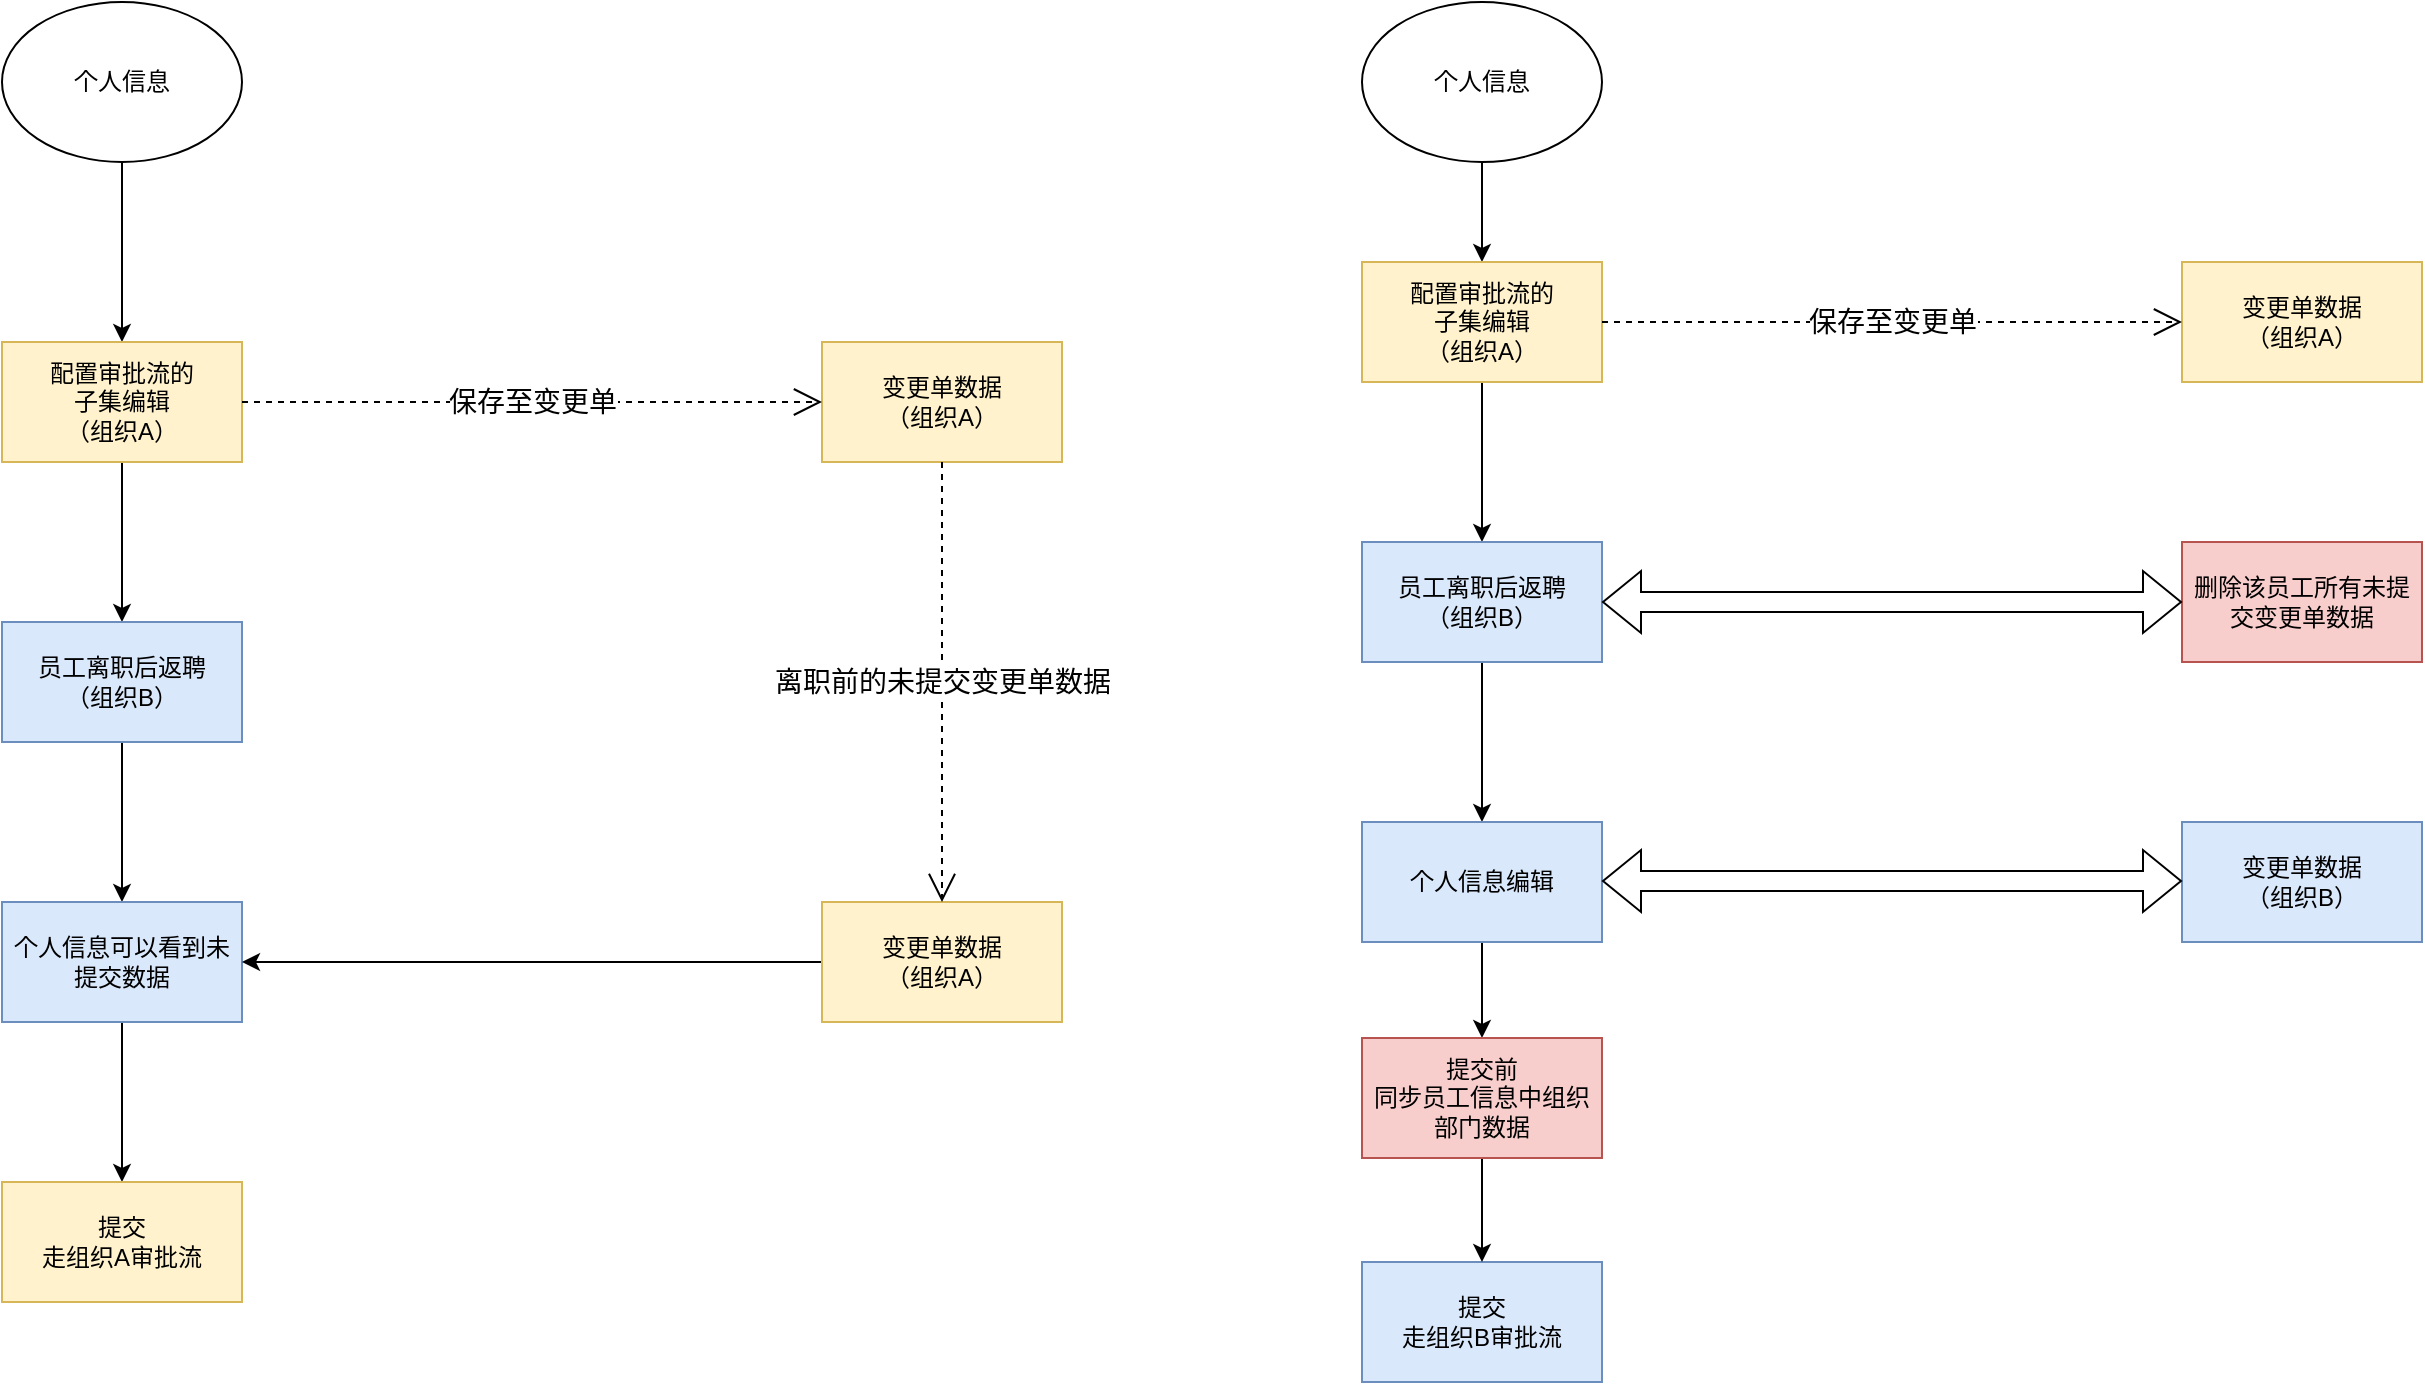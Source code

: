 <mxfile version="23.1.7" type="github">
  <diagram name="第 1 页" id="xC-Atdz4C-rr-IP7mlRO">
    <mxGraphModel dx="1434" dy="749" grid="1" gridSize="10" guides="1" tooltips="1" connect="1" arrows="1" fold="1" page="1" pageScale="1" pageWidth="827" pageHeight="1169" math="0" shadow="0">
      <root>
        <mxCell id="0" />
        <mxCell id="1" parent="0" />
        <mxCell id="zptNQhb46XWGfKYpRa3a-22" value="" style="edgeStyle=orthogonalEdgeStyle;rounded=0;orthogonalLoop=1;jettySize=auto;html=1;" edge="1" parent="1" source="zptNQhb46XWGfKYpRa3a-20" target="zptNQhb46XWGfKYpRa3a-21">
          <mxGeometry relative="1" as="geometry" />
        </mxCell>
        <mxCell id="zptNQhb46XWGfKYpRa3a-20" value="个人信息" style="ellipse;whiteSpace=wrap;html=1;" vertex="1" parent="1">
          <mxGeometry x="110" y="110" width="120" height="80" as="geometry" />
        </mxCell>
        <mxCell id="zptNQhb46XWGfKYpRa3a-27" value="" style="edgeStyle=orthogonalEdgeStyle;rounded=0;orthogonalLoop=1;jettySize=auto;html=1;" edge="1" parent="1" source="zptNQhb46XWGfKYpRa3a-21" target="zptNQhb46XWGfKYpRa3a-26">
          <mxGeometry relative="1" as="geometry" />
        </mxCell>
        <mxCell id="zptNQhb46XWGfKYpRa3a-21" value="配置审批流的&lt;br&gt;子集编辑&lt;br&gt;（组织A）" style="whiteSpace=wrap;html=1;fillColor=#fff2cc;strokeColor=#d6b656;" vertex="1" parent="1">
          <mxGeometry x="110" y="280" width="120" height="60" as="geometry" />
        </mxCell>
        <mxCell id="zptNQhb46XWGfKYpRa3a-23" value="变更单数据&lt;br&gt;（组织A）" style="whiteSpace=wrap;html=1;fillColor=#fff2cc;strokeColor=#d6b656;" vertex="1" parent="1">
          <mxGeometry x="520" y="280" width="120" height="60" as="geometry" />
        </mxCell>
        <mxCell id="zptNQhb46XWGfKYpRa3a-25" value="保存至变更单" style="endArrow=open;endSize=12;dashed=1;html=1;rounded=0;exitX=1;exitY=0.5;exitDx=0;exitDy=0;entryX=0;entryY=0.5;entryDx=0;entryDy=0;fontSize=14;" edge="1" parent="1" source="zptNQhb46XWGfKYpRa3a-21" target="zptNQhb46XWGfKYpRa3a-23">
          <mxGeometry width="160" relative="1" as="geometry">
            <mxPoint x="340" y="310" as="sourcePoint" />
            <mxPoint x="500" y="310" as="targetPoint" />
          </mxGeometry>
        </mxCell>
        <mxCell id="zptNQhb46XWGfKYpRa3a-29" value="" style="edgeStyle=orthogonalEdgeStyle;rounded=0;orthogonalLoop=1;jettySize=auto;html=1;" edge="1" parent="1" source="zptNQhb46XWGfKYpRa3a-26" target="zptNQhb46XWGfKYpRa3a-28">
          <mxGeometry relative="1" as="geometry" />
        </mxCell>
        <mxCell id="zptNQhb46XWGfKYpRa3a-26" value="员工离职后返聘&lt;br&gt;（组织B）" style="whiteSpace=wrap;html=1;fillColor=#dae8fc;strokeColor=#6c8ebf;" vertex="1" parent="1">
          <mxGeometry x="110" y="420" width="120" height="60" as="geometry" />
        </mxCell>
        <mxCell id="zptNQhb46XWGfKYpRa3a-36" value="" style="edgeStyle=orthogonalEdgeStyle;rounded=0;orthogonalLoop=1;jettySize=auto;html=1;" edge="1" parent="1" source="zptNQhb46XWGfKYpRa3a-28" target="zptNQhb46XWGfKYpRa3a-35">
          <mxGeometry relative="1" as="geometry" />
        </mxCell>
        <mxCell id="zptNQhb46XWGfKYpRa3a-28" value="个人信息可以看到未提交数据" style="whiteSpace=wrap;html=1;fillColor=#dae8fc;strokeColor=#6c8ebf;" vertex="1" parent="1">
          <mxGeometry x="110" y="560" width="120" height="60" as="geometry" />
        </mxCell>
        <mxCell id="zptNQhb46XWGfKYpRa3a-34" style="edgeStyle=orthogonalEdgeStyle;rounded=0;orthogonalLoop=1;jettySize=auto;html=1;" edge="1" parent="1" source="zptNQhb46XWGfKYpRa3a-30" target="zptNQhb46XWGfKYpRa3a-28">
          <mxGeometry relative="1" as="geometry" />
        </mxCell>
        <mxCell id="zptNQhb46XWGfKYpRa3a-30" value="变更单数据&lt;br&gt;（组织A）" style="whiteSpace=wrap;html=1;fillColor=#fff2cc;strokeColor=#d6b656;" vertex="1" parent="1">
          <mxGeometry x="520" y="560" width="120" height="60" as="geometry" />
        </mxCell>
        <mxCell id="zptNQhb46XWGfKYpRa3a-33" value="&lt;font style=&quot;font-size: 14px;&quot;&gt;离职前的未提交变更单数据&lt;/font&gt;" style="endArrow=open;endSize=12;dashed=1;html=1;rounded=0;exitX=0.5;exitY=1;exitDx=0;exitDy=0;" edge="1" parent="1" source="zptNQhb46XWGfKYpRa3a-23" target="zptNQhb46XWGfKYpRa3a-30">
          <mxGeometry width="160" relative="1" as="geometry">
            <mxPoint x="790" y="550" as="sourcePoint" />
            <mxPoint x="950" y="550" as="targetPoint" />
          </mxGeometry>
        </mxCell>
        <mxCell id="zptNQhb46XWGfKYpRa3a-35" value="提交&lt;br&gt;走组织A审批流" style="whiteSpace=wrap;html=1;fillColor=#fff2cc;strokeColor=#d6b656;" vertex="1" parent="1">
          <mxGeometry x="110" y="700" width="120" height="60" as="geometry" />
        </mxCell>
        <mxCell id="zptNQhb46XWGfKYpRa3a-37" value="" style="edgeStyle=orthogonalEdgeStyle;rounded=0;orthogonalLoop=1;jettySize=auto;html=1;" edge="1" parent="1" source="zptNQhb46XWGfKYpRa3a-38" target="zptNQhb46XWGfKYpRa3a-40">
          <mxGeometry relative="1" as="geometry" />
        </mxCell>
        <mxCell id="zptNQhb46XWGfKYpRa3a-38" value="个人信息" style="ellipse;whiteSpace=wrap;html=1;" vertex="1" parent="1">
          <mxGeometry x="790" y="110" width="120" height="80" as="geometry" />
        </mxCell>
        <mxCell id="zptNQhb46XWGfKYpRa3a-39" value="" style="edgeStyle=orthogonalEdgeStyle;rounded=0;orthogonalLoop=1;jettySize=auto;html=1;" edge="1" parent="1" source="zptNQhb46XWGfKYpRa3a-40" target="zptNQhb46XWGfKYpRa3a-44">
          <mxGeometry relative="1" as="geometry" />
        </mxCell>
        <mxCell id="zptNQhb46XWGfKYpRa3a-40" value="配置审批流的&lt;br&gt;子集编辑&lt;br&gt;（组织A）" style="whiteSpace=wrap;html=1;fillColor=#fff2cc;strokeColor=#d6b656;" vertex="1" parent="1">
          <mxGeometry x="790" y="240" width="120" height="60" as="geometry" />
        </mxCell>
        <mxCell id="zptNQhb46XWGfKYpRa3a-41" value="变更单数据&lt;br&gt;（组织A）" style="whiteSpace=wrap;html=1;fillColor=#fff2cc;strokeColor=#d6b656;" vertex="1" parent="1">
          <mxGeometry x="1200" y="240" width="120" height="60" as="geometry" />
        </mxCell>
        <mxCell id="zptNQhb46XWGfKYpRa3a-42" value="保存至变更单" style="endArrow=open;endSize=12;dashed=1;html=1;rounded=0;exitX=1;exitY=0.5;exitDx=0;exitDy=0;entryX=0;entryY=0.5;entryDx=0;entryDy=0;fontSize=14;" edge="1" parent="1" source="zptNQhb46XWGfKYpRa3a-40" target="zptNQhb46XWGfKYpRa3a-41">
          <mxGeometry width="160" relative="1" as="geometry">
            <mxPoint x="1020" y="270" as="sourcePoint" />
            <mxPoint x="1180" y="270" as="targetPoint" />
          </mxGeometry>
        </mxCell>
        <mxCell id="zptNQhb46XWGfKYpRa3a-43" value="" style="edgeStyle=orthogonalEdgeStyle;rounded=0;orthogonalLoop=1;jettySize=auto;html=1;" edge="1" parent="1" source="zptNQhb46XWGfKYpRa3a-44" target="zptNQhb46XWGfKYpRa3a-46">
          <mxGeometry relative="1" as="geometry" />
        </mxCell>
        <mxCell id="zptNQhb46XWGfKYpRa3a-44" value="员工离职后返聘&lt;br&gt;（组织B）" style="whiteSpace=wrap;html=1;fillColor=#dae8fc;strokeColor=#6c8ebf;" vertex="1" parent="1">
          <mxGeometry x="790" y="380" width="120" height="60" as="geometry" />
        </mxCell>
        <mxCell id="zptNQhb46XWGfKYpRa3a-62" style="edgeStyle=orthogonalEdgeStyle;rounded=0;orthogonalLoop=1;jettySize=auto;html=1;entryX=0.5;entryY=0;entryDx=0;entryDy=0;" edge="1" parent="1" source="zptNQhb46XWGfKYpRa3a-46" target="zptNQhb46XWGfKYpRa3a-61">
          <mxGeometry relative="1" as="geometry" />
        </mxCell>
        <mxCell id="zptNQhb46XWGfKYpRa3a-46" value="个人信息编辑" style="whiteSpace=wrap;html=1;fillColor=#dae8fc;strokeColor=#6c8ebf;" vertex="1" parent="1">
          <mxGeometry x="790" y="520" width="120" height="60" as="geometry" />
        </mxCell>
        <mxCell id="zptNQhb46XWGfKYpRa3a-50" value="提交&lt;br&gt;走组织B审批流" style="whiteSpace=wrap;html=1;fillColor=#dae8fc;strokeColor=#6c8ebf;" vertex="1" parent="1">
          <mxGeometry x="790" y="740" width="120" height="60" as="geometry" />
        </mxCell>
        <mxCell id="zptNQhb46XWGfKYpRa3a-51" value="删除该员工所有未提交变更单数据" style="whiteSpace=wrap;html=1;fillColor=#f8cecc;strokeColor=#b85450;" vertex="1" parent="1">
          <mxGeometry x="1200" y="380" width="120" height="60" as="geometry" />
        </mxCell>
        <mxCell id="zptNQhb46XWGfKYpRa3a-55" value="变更单数据&lt;br&gt;（组织B）" style="whiteSpace=wrap;html=1;fillColor=#dae8fc;strokeColor=#6c8ebf;" vertex="1" parent="1">
          <mxGeometry x="1200" y="520" width="120" height="60" as="geometry" />
        </mxCell>
        <mxCell id="zptNQhb46XWGfKYpRa3a-63" style="edgeStyle=orthogonalEdgeStyle;rounded=0;orthogonalLoop=1;jettySize=auto;html=1;" edge="1" parent="1" source="zptNQhb46XWGfKYpRa3a-61" target="zptNQhb46XWGfKYpRa3a-50">
          <mxGeometry relative="1" as="geometry" />
        </mxCell>
        <mxCell id="zptNQhb46XWGfKYpRa3a-61" value="提交前&lt;br&gt;同步员工信息中组织部门数据" style="whiteSpace=wrap;html=1;fillColor=#f8cecc;strokeColor=#b85450;" vertex="1" parent="1">
          <mxGeometry x="790" y="628" width="120" height="60" as="geometry" />
        </mxCell>
        <mxCell id="zptNQhb46XWGfKYpRa3a-64" value="" style="shape=flexArrow;endArrow=classic;startArrow=classic;html=1;rounded=0;exitX=1;exitY=0.5;exitDx=0;exitDy=0;" edge="1" parent="1" source="zptNQhb46XWGfKYpRa3a-44" target="zptNQhb46XWGfKYpRa3a-51">
          <mxGeometry width="100" height="100" relative="1" as="geometry">
            <mxPoint x="1050" y="580" as="sourcePoint" />
            <mxPoint x="1150" y="480" as="targetPoint" />
          </mxGeometry>
        </mxCell>
        <mxCell id="zptNQhb46XWGfKYpRa3a-65" value="" style="shape=flexArrow;endArrow=classic;startArrow=classic;html=1;rounded=0;exitX=1;exitY=0.5;exitDx=0;exitDy=0;" edge="1" parent="1">
          <mxGeometry width="100" height="100" relative="1" as="geometry">
            <mxPoint x="910" y="549.5" as="sourcePoint" />
            <mxPoint x="1200" y="549.5" as="targetPoint" />
          </mxGeometry>
        </mxCell>
      </root>
    </mxGraphModel>
  </diagram>
</mxfile>
